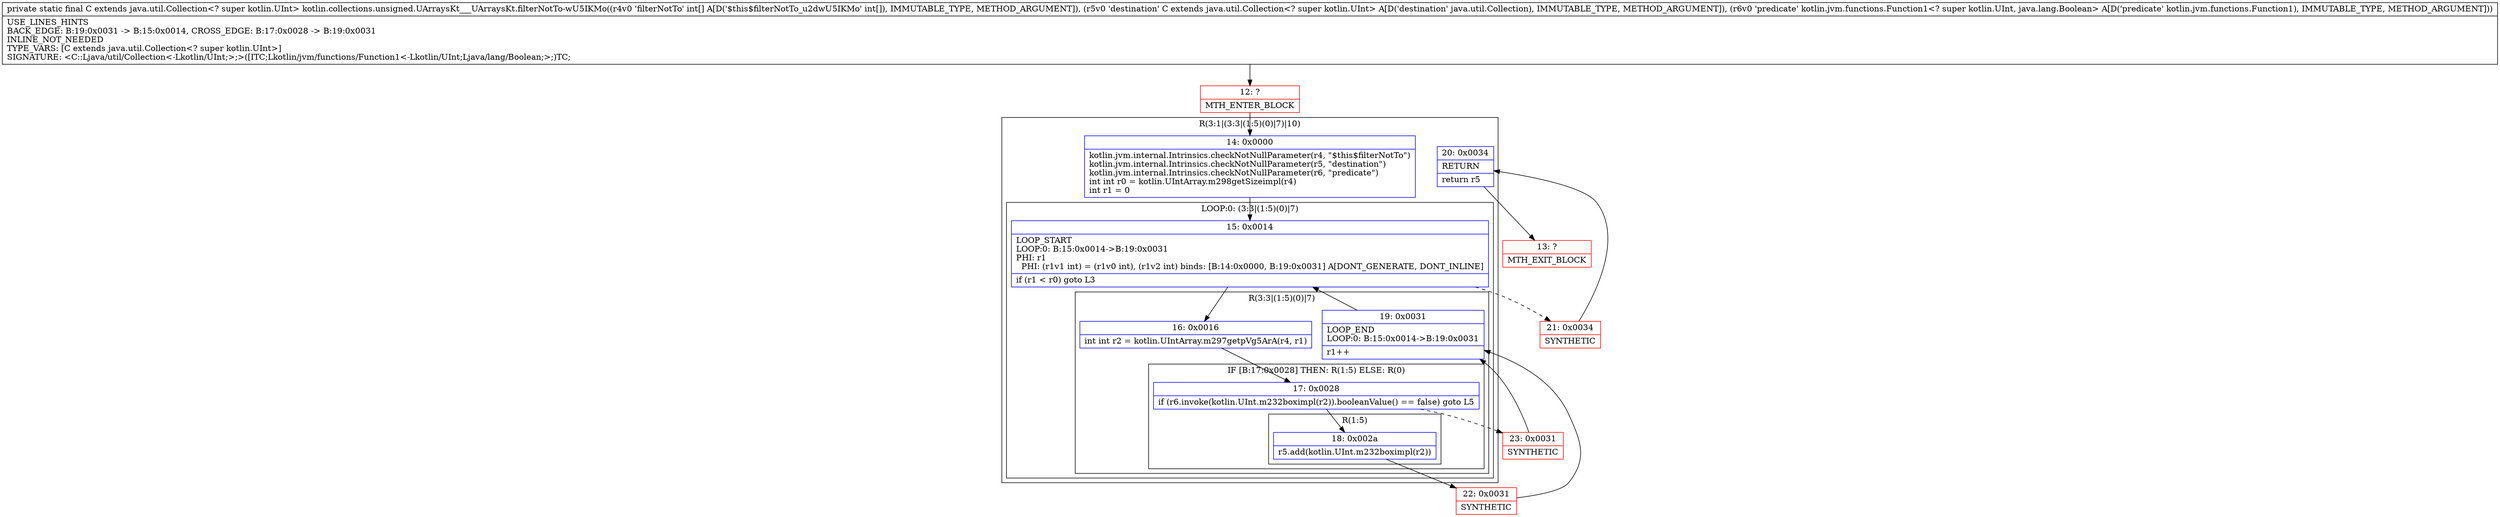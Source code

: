 digraph "CFG forkotlin.collections.unsigned.UArraysKt___UArraysKt.filterNotTo\-wU5IKMo([ILjava\/util\/Collection;Lkotlin\/jvm\/functions\/Function1;)Ljava\/util\/Collection;" {
subgraph cluster_Region_1807752653 {
label = "R(3:1|(3:3|(1:5)(0)|7)|10)";
node [shape=record,color=blue];
Node_14 [shape=record,label="{14\:\ 0x0000|kotlin.jvm.internal.Intrinsics.checkNotNullParameter(r4, \"$this$filterNotTo\")\lkotlin.jvm.internal.Intrinsics.checkNotNullParameter(r5, \"destination\")\lkotlin.jvm.internal.Intrinsics.checkNotNullParameter(r6, \"predicate\")\lint int r0 = kotlin.UIntArray.m298getSizeimpl(r4)\lint r1 = 0\l}"];
subgraph cluster_LoopRegion_1739928542 {
label = "LOOP:0: (3:3|(1:5)(0)|7)";
node [shape=record,color=blue];
Node_15 [shape=record,label="{15\:\ 0x0014|LOOP_START\lLOOP:0: B:15:0x0014\-\>B:19:0x0031\lPHI: r1 \l  PHI: (r1v1 int) = (r1v0 int), (r1v2 int) binds: [B:14:0x0000, B:19:0x0031] A[DONT_GENERATE, DONT_INLINE]\l|if (r1 \< r0) goto L3\l}"];
subgraph cluster_Region_884892859 {
label = "R(3:3|(1:5)(0)|7)";
node [shape=record,color=blue];
Node_16 [shape=record,label="{16\:\ 0x0016|int int r2 = kotlin.UIntArray.m297getpVg5ArA(r4, r1)\l}"];
subgraph cluster_IfRegion_1171398022 {
label = "IF [B:17:0x0028] THEN: R(1:5) ELSE: R(0)";
node [shape=record,color=blue];
Node_17 [shape=record,label="{17\:\ 0x0028|if (r6.invoke(kotlin.UInt.m232boximpl(r2)).booleanValue() == false) goto L5\l}"];
subgraph cluster_Region_781667972 {
label = "R(1:5)";
node [shape=record,color=blue];
Node_18 [shape=record,label="{18\:\ 0x002a|r5.add(kotlin.UInt.m232boximpl(r2))\l}"];
}
subgraph cluster_Region_1475979165 {
label = "R(0)";
node [shape=record,color=blue];
}
}
Node_19 [shape=record,label="{19\:\ 0x0031|LOOP_END\lLOOP:0: B:15:0x0014\-\>B:19:0x0031\l|r1++\l}"];
}
}
Node_20 [shape=record,label="{20\:\ 0x0034|RETURN\l|return r5\l}"];
}
Node_12 [shape=record,color=red,label="{12\:\ ?|MTH_ENTER_BLOCK\l}"];
Node_22 [shape=record,color=red,label="{22\:\ 0x0031|SYNTHETIC\l}"];
Node_23 [shape=record,color=red,label="{23\:\ 0x0031|SYNTHETIC\l}"];
Node_21 [shape=record,color=red,label="{21\:\ 0x0034|SYNTHETIC\l}"];
Node_13 [shape=record,color=red,label="{13\:\ ?|MTH_EXIT_BLOCK\l}"];
MethodNode[shape=record,label="{private static final C extends java.util.Collection\<? super kotlin.UInt\> kotlin.collections.unsigned.UArraysKt___UArraysKt.filterNotTo\-wU5IKMo((r4v0 'filterNotTo' int[] A[D('$this$filterNotTo_u2dwU5IKMo' int[]), IMMUTABLE_TYPE, METHOD_ARGUMENT]), (r5v0 'destination' C extends java.util.Collection\<? super kotlin.UInt\> A[D('destination' java.util.Collection), IMMUTABLE_TYPE, METHOD_ARGUMENT]), (r6v0 'predicate' kotlin.jvm.functions.Function1\<? super kotlin.UInt, java.lang.Boolean\> A[D('predicate' kotlin.jvm.functions.Function1), IMMUTABLE_TYPE, METHOD_ARGUMENT]))  | USE_LINES_HINTS\lBACK_EDGE: B:19:0x0031 \-\> B:15:0x0014, CROSS_EDGE: B:17:0x0028 \-\> B:19:0x0031\lINLINE_NOT_NEEDED\lTYPE_VARS: [C extends java.util.Collection\<? super kotlin.UInt\>]\lSIGNATURE: \<C::Ljava\/util\/Collection\<\-Lkotlin\/UInt;\>;\>([ITC;Lkotlin\/jvm\/functions\/Function1\<\-Lkotlin\/UInt;Ljava\/lang\/Boolean;\>;)TC;\l}"];
MethodNode -> Node_12;Node_14 -> Node_15;
Node_15 -> Node_16;
Node_15 -> Node_21[style=dashed];
Node_16 -> Node_17;
Node_17 -> Node_18;
Node_17 -> Node_23[style=dashed];
Node_18 -> Node_22;
Node_19 -> Node_15;
Node_20 -> Node_13;
Node_12 -> Node_14;
Node_22 -> Node_19;
Node_23 -> Node_19;
Node_21 -> Node_20;
}

